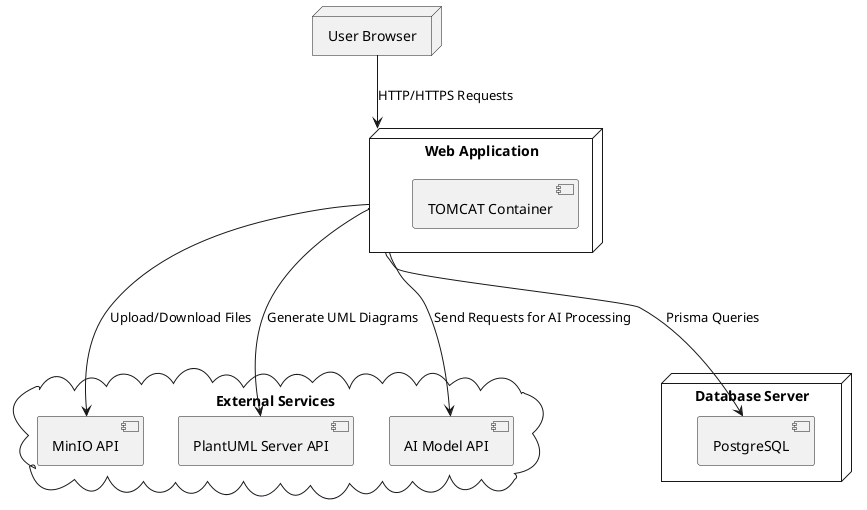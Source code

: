 @startuml
node "User Browser" as UserBrowser

node "Web Application" as WebApp {
    [TOMCAT Container]
}

cloud "External Services" as ExternalServices {
    [MinIO API]
    [PlantUML Server API]
    [AI Model API]
}

node "Database Server" as Database {
    [PostgreSQL]
}

UserBrowser --> WebApp : HTTP/HTTPS Requests
WebApp ---> [PostgreSQL] : Prisma Queries
WebApp ---> [MinIO API] : Upload/Download Files
WebApp ---> [PlantUML Server API] : Generate UML Diagrams
WebApp ---> [AI Model API] : Send Requests for AI Processing

@enduml